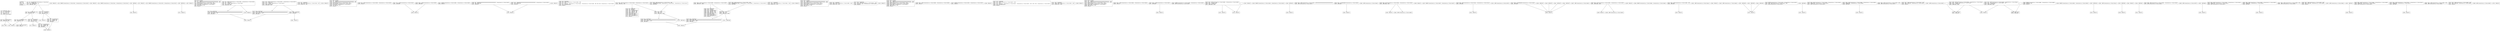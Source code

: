 digraph G {graph [fontname = "consolas"];node [fontname = "consolas"];edge [fontname = "consolas"];ff [label="{_dispatch\lHash: 0x0\lStart: 0x0\lArguments: []\lStorage: []\l}}", shape="record" ];block_0x0 [label="0x4: MSTORE(#40, #80)\l0x7: %3 = CALLDATASIZE()\l0x8: %4 = LT(%3, #4)\l0xc: JUMPI(#37, %4)\l0xc: ICALL(_fallthrough)\l", shape="record"] ;block_0xe [label="0xe: %6 = CALLDATALOAD(\<Unresolved sp:-1 block:0xe\>)\l0x11: %8 = SHR(#e0, %6)\l0x18: %10 = EQ(#85e0918e, %8)\l0x1c: JUMPI(#42, %10)\l", shape="record"] ;block_0x1d [label="0x23: %13 = EQ(#b2169026, %8)\l0x27: JUMPI(#6a, %13)\l", shape="record"] ;block_0x28 [label="0x2e: %16 = EQ(#d0e30db0, %8)\l0x32: JUMPI(#92, %16)\l", shape="record"] ;block_0x37 [label="0x38: %19 = CALLDATASIZE()\l0x3c: JUMPI(#3e, %19)\l", shape="record"] ;block_0x3d [label="0x3d: STOP()\l", shape="record"] ;block_0x3e [label="0x3f: INVALID()\l", shape="record"] ;block_0x40 [label="0x40: INVALID()\l", shape="record"] ;block_0x41 [label="0x41: REVERT(\<Unresolved sp:-1 block:0x41\>, \<Unresolved sp:-2 block:0x41\>)\l", shape="record"] ;block_0x42 [label="0x43: %21 = CALLVALUE()\l0x45: %22 = ISZERO(%21)\l0x49: JUMPI(#4d, %22)\l", shape="record"] ;block_0x4a [label="0x4a: INVALID()\l", shape="record"] ;block_0x4b [label="0x4b: INVALID()\l", shape="record"] ;block_0x4c [label="0x4c: REVERT(\<Unresolved sp:-1 block:0x4c\>, \<Unresolved sp:-2 block:0x4c\>)\l", shape="record"] ;block_0x4d [label="0x55: %26 = CALLDATASIZE()\l0x56: %27 = SUB(%26, #4)\l0x58: %28 = ADD(#4, %27)\l0x62: JUMP(#4b2)\l", shape="record"] ;block_0x63 [label="0x67: JUMP(#9c)\l", shape="record"] ;block_0x6a [label="0x6b: %32 = CALLVALUE()\l0x6d: %33 = ISZERO(%32)\l0x71: JUMPI(#75, %33)\l", shape="record"] ;block_0x72 [label="0x72: INVALID()\l", shape="record"] ;block_0x73 [label="0x73: INVALID()\l", shape="record"] ;block_0x74 [label="0x74: REVERT(\<Unresolved sp:-1 block:0x74\>, \<Unresolved sp:-2 block:0x74\>)\l", shape="record"] ;block_0x75 [label="0x7d: %37 = CALLDATASIZE()\l0x7e: %38 = SUB(%37, #4)\l0x80: %39 = ADD(#4, %38)\l0x8a: JUMP(#4b2)\l", shape="record"] ;block_0x8b [label="0x8f: JUMP(#21a)\l", shape="record"] ;block_0x9c [label="0x9e: INVALID()\l", shape="record"] ;block_0x9f [label="0x9f: INVALID()\l", shape="record"] ;block_0xa0 [label="0xa0: %45 = CALLER()\l0xb6: %47 = AND(#ffffffffffffffffffffffffffffffffffffffff, %45)\l0xcc: %49 = AND(#ffffffffffffffffffffffffffffffffffffffff, %47)\l0xce: MSTORE(\<Unresolved sp:-1 block:0xa0\>, %49)\l0xd1: %51 = ADD(#20, \<Unresolved sp:-1 block:0xa0\>)\l0xd4: MSTORE(%51, \<Unresolved sp:-2 block:0xa0\>)\l0xd7: %53 = ADD(#20, %51)\l0xd8: INVALID()\l", shape="record"] ;block_0xd9 [label="0xd9: %54 = SHA3(\<Unresolved sp:-1 block:0xd9\>, \<Unresolved sp:-2 block:0xd9\>)\l0xda: %55 = SLOAD(%54)\l0xdb: %56 = LT(%55, \<Unresolved sp:-3 block:0xd9\>)\l0xdc: %57 = ISZERO(%56)\l0xe0: JUMPI(#11b, %57)\l", shape="record"] ;block_0xe1 [label="0xe3: %60 = MLOAD(#40)\l0x106: MSTORE(%60, #8c379a000000000000000000000000000000000000000000000000000000000)\l0x109: %63 = ADD(#4, %60)\l0x111: JUMP(#54a)\l", shape="record"] ;block_0x112 [label="0x115: %67 = MLOAD(#40)\l0x118: %68 = SUB(\<Unresolved sp:-1 block:0x112\>, %67)\l0x11a: REVERT(%67, %68)\l", shape="record"] ;block_0x11b [label="0x11d: INVALID()\l", shape="record"] ;block_0x11e [label="0x11e: INVALID()\l", shape="record"] ;block_0x11f [label="0x11f: %69 = CALLER()\l0x135: %71 = AND(#ffffffffffffffffffffffffffffffffffffffff, %69)\l0x14b: %73 = AND(#ffffffffffffffffffffffffffffffffffffffff, %71)\l0x14d: MSTORE(\<Unresolved sp:-1 block:0x11f\>, %73)\l0x150: %75 = ADD(#20, \<Unresolved sp:-1 block:0x11f\>)\l0x153: MSTORE(%75, \<Unresolved sp:-2 block:0x11f\>)\l0x156: %77 = ADD(#20, %75)\l0x157: INVALID()\l", shape="record"] ;block_0x158 [label="0x158: %78 = SHA3(\<Unresolved sp:-1 block:0x158\>, \<Unresolved sp:-2 block:0x158\>)\l0x159: INVALID()\l", shape="record"] ;block_0x15a [label="0x15c: %79 = SLOAD(\<Unresolved sp:-2 block:0x15a\>)\l0x165: JUMP(#595)\l", shape="record"] ;block_0x166 [label="0x16c: SSTORE(\<Unresolved sp:-3 block:0x166\>, \<Unresolved sp:-1 block:0x166\>)\l0x16e: INVALID()\l", shape="record"] ;block_0x16f [label="0x185: %83 = AND(#ffffffffffffffffffffffffffffffffffffffff, \<Unresolved sp:-3 block:0x16f\>)\l0x189: %85 = MLOAD(#40)\l0x191: JUMP(#5f5)\l", shape="record"] ;block_0x192 [label="0x193: INVALID()\l", shape="record"] ;block_0x194 [label="0x196: %89 = MLOAD(#40)\l0x199: %90 = SUB(\<Unresolved sp:-2 block:0x194\>, %89)\l0x19d: %91 = GAS()\l0x19e: %92 = CALL(%91, \<Unresolved sp:-4 block:0x194\>, \<Unresolved sp:-3 block:0x194\>, %89, %90, %89, \<Unresolved sp:-1 block:0x194\>)\l0x1a3: %93 = RETURNDATASIZE()\l0x1a5: INVALID()\l", shape="record"] ;block_0x1a6 [label="0x1a7: %94 = EQ(\<Unresolved sp:-2 block:0x1a6\>, \<Unresolved sp:-1 block:0x1a6\>)\l0x1ab: JUMPI(#1cc, %94)\l", shape="record"] ;block_0x1ac [label="0x1ae: %97 = MLOAD(#40)\l0x1b3: %99 = NOT(#1f)\l0x1b6: %101 = RETURNDATASIZE()\l0x1b7: %102 = ADD(%101, #3f)\l0x1b8: %103 = AND(%102, %99)\l0x1ba: %104 = ADD(%97, %103)\l0x1bd: MSTORE(#40, %104)\l0x1be: %106 = RETURNDATASIZE()\l0x1c0: MSTORE(%97, %106)\l0x1c1: %107 = RETURNDATASIZE()\l0x1c2: INVALID()\l", shape="record"] ;block_0x1c3 [label="0x1c6: %109 = ADD(\<Unresolved sp:-4 block:0x1c3\>, #20)\l0x1c7: RETURNDATACOPY(%109, \<Unresolved sp:-1 block:0x1c3\>, \<Unresolved sp:-2 block:0x1c3\>)\l0x1cb: JUMP(#1d1)\l", shape="record"] ;block_0x1d1 [label="0x1d1: %333 = PHI()\l0x1d1: %334 = PHI()\l0x1da: JUMPI(#215, %333)\l", shape="record"] ;block_0x1db [label="0x1dd: %114 = MLOAD(#40)\l0x200: MSTORE(%114, #8c379a000000000000000000000000000000000000000000000000000000000)\l0x203: %117 = ADD(#4, %114)\l0x20b: JUMP(#653)\l", shape="record"] ;block_0x20c [label="0x20f: %121 = MLOAD(#40)\l0x212: %122 = SUB(\<Unresolved sp:-1 block:0x20c\>, %121)\l0x214: REVERT(%121, %122)\l", shape="record"] ;block_0x215 [label="0x219: JUMP(%334)\l", shape="record"] ;block_0x21a [label="0x21c: INVALID()\l", shape="record"] ;block_0x21d [label="0x21d: INVALID()\l", shape="record"] ;block_0x21e [label="0x21e: %123 = CALLER()\l0x234: %125 = AND(#ffffffffffffffffffffffffffffffffffffffff, %123)\l0x24a: %127 = AND(#ffffffffffffffffffffffffffffffffffffffff, %125)\l0x24c: MSTORE(\<Unresolved sp:-1 block:0x21e\>, %127)\l0x24f: %129 = ADD(#20, \<Unresolved sp:-1 block:0x21e\>)\l0x252: MSTORE(%129, \<Unresolved sp:-2 block:0x21e\>)\l0x255: %131 = ADD(#20, %129)\l0x256: INVALID()\l", shape="record"] ;block_0x257 [label="0x257: %132 = SHA3(\<Unresolved sp:-1 block:0x257\>, \<Unresolved sp:-2 block:0x257\>)\l0x258: %133 = SLOAD(%132)\l0x259: %134 = LT(%133, \<Unresolved sp:-3 block:0x257\>)\l0x25a: %135 = ISZERO(%134)\l0x25e: JUMPI(#299, %135)\l", shape="record"] ;block_0x25f [label="0x261: %138 = MLOAD(#40)\l0x284: MSTORE(%138, #8c379a000000000000000000000000000000000000000000000000000000000)\l0x287: %141 = ADD(#4, %138)\l0x28f: JUMP(#54a)\l", shape="record"] ;block_0x290 [label="0x293: %145 = MLOAD(#40)\l0x296: %146 = SUB(\<Unresolved sp:-1 block:0x290\>, %145)\l0x298: REVERT(%145, %146)\l", shape="record"] ;block_0x299 [label="0x2bd: %149 = MLOAD(#40)\l0x2c5: JUMP(#6bb)\l", shape="record"] ;block_0x2c6 [label="0x2c9: %153 = MLOAD(#40)\l0x2cc: %154 = SUB(\<Unresolved sp:-1 block:0x2c6\>, %153)\l0x2ce: LOG1(%153, %154, \<Unresolved sp:-2 block:0x2c6\>)\l0x2d0: INVALID()\l", shape="record"] ;block_0x2d1 [label="0x2d1: INVALID()\l", shape="record"] ;block_0x2d2 [label="0x2d2: %155 = CALLER()\l0x2e8: %157 = AND(#ffffffffffffffffffffffffffffffffffffffff, %155)\l0x2fe: %159 = AND(#ffffffffffffffffffffffffffffffffffffffff, %157)\l0x300: MSTORE(\<Unresolved sp:-1 block:0x2d2\>, %159)\l0x303: %161 = ADD(#20, \<Unresolved sp:-1 block:0x2d2\>)\l0x306: MSTORE(%161, \<Unresolved sp:-2 block:0x2d2\>)\l0x309: %163 = ADD(#20, %161)\l0x30a: INVALID()\l", shape="record"] ;block_0x30b [label="0x30b: %164 = SHA3(\<Unresolved sp:-1 block:0x30b\>, \<Unresolved sp:-2 block:0x30b\>)\l0x30c: INVALID()\l", shape="record"] ;block_0x30d [label="0x30f: %165 = SLOAD(\<Unresolved sp:-2 block:0x30d\>)\l0x318: JUMP(#595)\l", shape="record"] ;block_0x319 [label="0x31f: SSTORE(\<Unresolved sp:-3 block:0x319\>, \<Unresolved sp:-1 block:0x319\>)\l0x321: INVALID()\l", shape="record"] ;block_0x322 [label="0x338: %169 = AND(#ffffffffffffffffffffffffffffffffffffffff, \<Unresolved sp:-3 block:0x322\>)\l0x33c: %171 = MLOAD(#40)\l0x344: JUMP(#5f5)\l", shape="record"] ;block_0x345 [label="0x346: INVALID()\l", shape="record"] ;block_0x347 [label="0x349: %175 = MLOAD(#40)\l0x34c: %176 = SUB(\<Unresolved sp:-2 block:0x347\>, %175)\l0x350: %177 = GAS()\l0x351: %178 = CALL(%177, \<Unresolved sp:-4 block:0x347\>, \<Unresolved sp:-3 block:0x347\>, %175, %176, %175, \<Unresolved sp:-1 block:0x347\>)\l0x356: %179 = RETURNDATASIZE()\l0x358: INVALID()\l", shape="record"] ;block_0x359 [label="0x35a: %180 = EQ(\<Unresolved sp:-2 block:0x359\>, \<Unresolved sp:-1 block:0x359\>)\l0x35e: JUMPI(#37f, %180)\l", shape="record"] ;block_0x35f [label="0x361: %183 = MLOAD(#40)\l0x366: %185 = NOT(#1f)\l0x369: %187 = RETURNDATASIZE()\l0x36a: %188 = ADD(%187, #3f)\l0x36b: %189 = AND(%188, %185)\l0x36d: %190 = ADD(%183, %189)\l0x370: MSTORE(#40, %190)\l0x371: %192 = RETURNDATASIZE()\l0x373: MSTORE(%183, %192)\l0x374: %193 = RETURNDATASIZE()\l0x375: INVALID()\l", shape="record"] ;block_0x376 [label="0x379: %195 = ADD(\<Unresolved sp:-4 block:0x376\>, #20)\l0x37a: RETURNDATACOPY(%195, \<Unresolved sp:-1 block:0x376\>, \<Unresolved sp:-2 block:0x376\>)\l0x37e: JUMP(#384)\l", shape="record"] ;block_0x384 [label="0x384: %335 = PHI()\l0x384: %336 = PHI()\l0x38d: JUMPI(#3c8, %335)\l", shape="record"] ;block_0x38e [label="0x390: %200 = MLOAD(#40)\l0x3b3: MSTORE(%200, #8c379a000000000000000000000000000000000000000000000000000000000)\l0x3b6: %203 = ADD(#4, %200)\l0x3be: JUMP(#653)\l", shape="record"] ;block_0x3bf [label="0x3c2: %207 = MLOAD(#40)\l0x3c5: %208 = SUB(\<Unresolved sp:-1 block:0x3bf\>, %207)\l0x3c7: REVERT(%207, %208)\l", shape="record"] ;block_0x3c8 [label="0x3cc: JUMP(%336)\l", shape="record"] ;block_0x3cd [label="0x3ce: %209 = CALLVALUE()\l0x3cf: INVALID()\l", shape="record"] ;block_0x3d0 [label="0x3d0: INVALID()\l", shape="record"] ;block_0x3d1 [label="0x3d1: %210 = CALLER()\l0x3e7: %212 = AND(#ffffffffffffffffffffffffffffffffffffffff, %210)\l0x3fd: %214 = AND(#ffffffffffffffffffffffffffffffffffffffff, %212)\l0x3ff: MSTORE(\<Unresolved sp:-1 block:0x3d1\>, %214)\l0x402: %216 = ADD(#20, \<Unresolved sp:-1 block:0x3d1\>)\l0x405: MSTORE(%216, \<Unresolved sp:-2 block:0x3d1\>)\l0x408: %218 = ADD(#20, %216)\l0x409: INVALID()\l", shape="record"] ;block_0x40a [label="0x40a: %219 = SHA3(\<Unresolved sp:-1 block:0x40a\>, \<Unresolved sp:-2 block:0x40a\>)\l0x40b: INVALID()\l", shape="record"] ;block_0x40c [label="0x40e: %220 = SLOAD(\<Unresolved sp:-2 block:0x40c\>)\l0x417: JUMP(#6d9)\l", shape="record"] ;block_0x418 [label="0x41e: SSTORE(\<Unresolved sp:-3 block:0x418\>, \<Unresolved sp:-1 block:0x418\>)\l0x420: JUMP(\<Unresolved sp:-5 block:0x418\>)\l", shape="record"] ;block_0x421 [label="0x422: INVALID()\l", shape="record"] ;block_0x423 [label="0x423: INVALID()\l", shape="record"] ;block_0x424 [label="0x424: REVERT(\<Unresolved sp:-1 block:0x424\>, \<Unresolved sp:-2 block:0x424\>)\l", shape="record"] ;block_0x425 [label="0x426: INVALID()\l", shape="record"] ;block_0x427 [label="0x43d: %224 = AND(\<Unresolved sp:-2 block:0x427\>, #ffffffffffffffffffffffffffffffffffffffff)\l0x443: JUMP(\<Unresolved sp:-3 block:0x427\>)\l", shape="record"] ;block_0x444 [label="0x445: INVALID()\l", shape="record"] ;block_0x446 [label="0x44d: JUMP(#425)\l", shape="record"] ;block_0x44e [label="0x454: JUMP(\<Unresolved sp:-4 block:0x44e\>)\l", shape="record"] ;block_0x45e [label="0x460: %229 = EQ(\<Unresolved sp:-2 block:0x45e\>, \<Unresolved sp:-1 block:0x45e\>)\l0x464: JUMPI(#468, %229)\l", shape="record"] ;block_0x465 [label="0x465: INVALID()\l", shape="record"] ;block_0x466 [label="0x466: INVALID()\l", shape="record"] ;block_0x467 [label="0x467: REVERT(\<Unresolved sp:-1 block:0x467\>, \<Unresolved sp:-2 block:0x467\>)\l", shape="record"] ;block_0x468 [label="0x46a: JUMP(\<Unresolved sp:-2 block:0x468\>)\l", shape="record"] ;block_0x46b [label="0x46c: INVALID()\l", shape="record"] ;block_0x46d [label="0x46e: %231 = CALLDATALOAD(\<Unresolved sp:-2 block:0x46d\>)\l0x478: JUMP(#455)\l", shape="record"] ;block_0x479 [label="0x47e: JUMP(\<Unresolved sp:-4 block:0x479\>)\l", shape="record"] ;block_0x47f [label="0x480: INVALID()\l", shape="record"] ;block_0x481 [label="0x487: JUMP(\<Unresolved sp:-3 block:0x481\>)\l", shape="record"] ;block_0x491 [label="0x493: %236 = EQ(\<Unresolved sp:-2 block:0x491\>, \<Unresolved sp:-1 block:0x491\>)\l0x497: JUMPI(#49b, %236)\l", shape="record"] ;block_0x498 [label="0x498: INVALID()\l", shape="record"] ;block_0x499 [label="0x499: INVALID()\l", shape="record"] ;block_0x49a [label="0x49a: REVERT(\<Unresolved sp:-1 block:0x49a\>, \<Unresolved sp:-2 block:0x49a\>)\l", shape="record"] ;block_0x49b [label="0x49d: JUMP(\<Unresolved sp:-2 block:0x49b\>)\l", shape="record"] ;block_0x49e [label="0x49f: INVALID()\l", shape="record"] ;block_0x4a0 [label="0x4a1: %238 = CALLDATALOAD(\<Unresolved sp:-2 block:0x4a0\>)\l0x4ab: JUMP(#488)\l", shape="record"] ;block_0x4ac [label="0x4b1: JUMP(\<Unresolved sp:-4 block:0x4ac\>)\l", shape="record"] ;block_0x4b2 [label="0x4b3: INVALID()\l", shape="record"] ;block_0x4b4 [label="0x4b4: INVALID()\l", shape="record"] ;block_0x4b5 [label="0x4b9: %242 = SUB(\<Unresolved sp:-4 block:0x4b5\>, \<Unresolved sp:-3 block:0x4b5\>)\l0x4ba: %243 = SLT(%242, #40)\l0x4bb: %244 = ISZERO(%243)\l0x4bf: JUMPI(#4c8, %244)\l", shape="record"] ;block_0x4c7 [label="\l", shape="record"] ;block_0x4c8 [label="0x4c9: INVALID()\l", shape="record"] ;block_0x4ca [label="0x4d0: %249 = ADD(\<Unresolved sp:-4 block:0x4ca\>, \<Unresolved sp:-1 block:0x4ca\>)\l0x4d4: JUMP(#46b)\l", shape="record"] ;block_0x4d5 [label="0x4e1: %253 = ADD(\<Unresolved sp:-5 block:0x4d5\>, #20)\l0x4e5: JUMP(#49e)\l", shape="record"] ;block_0x4e6 [label="0x4ef: JUMP(\<Unresolved sp:-7 block:0x4e6\>)\l", shape="record"] ;block_0x4f0 [label="0x4f1: INVALID()\l", shape="record"] ;block_0x4f2 [label="0x4f4: MSTORE(\<Unresolved sp:-2 block:0x4f2\>, \<Unresolved sp:-3 block:0x4f2\>)\l0x4f8: %256 = ADD(\<Unresolved sp:-2 block:0x4f2\>, #20)\l0x4ff: JUMP(\<Unresolved sp:-4 block:0x4f2\>)\l", shape="record"] ;block_0x500 [label="0x522: INVALID()\l", shape="record"] ;block_0x523 [label="0x524: %258 = ADD(\<Unresolved sp:-3 block:0x523\>, \<Unresolved sp:-1 block:0x523\>)\l0x525: MSTORE(%258, \<Unresolved sp:-2 block:0x523\>)\l0x527: JUMP(\<Unresolved sp:-4 block:0x523\>)\l", shape="record"] ;block_0x528 [label="0x529: INVALID()\l", shape="record"] ;block_0x52a [label="0x533: JUMP(#4f0)\l", shape="record"] ;block_0x534 [label="0x53e: JUMP(#500)\l", shape="record"] ;block_0x53f [label="0x543: %265 = ADD(\<Unresolved sp:-2 block:0x53f\>, #20)\l0x549: JUMP(\<Unresolved sp:-3 block:0x53f\>)\l", shape="record"] ;block_0x54a [label="0x54b: INVALID()\l", shape="record"] ;block_0x54c [label="0x54f: %267 = ADD(\<Unresolved sp:-2 block:0x54c\>, #20)\l0x554: %268 = SUB(%267, \<Unresolved sp:-2 block:0x54c\>)\l0x555: INVALID()\l", shape="record"] ;block_0x556 [label="0x557: %269 = ADD(\<Unresolved sp:-4 block:0x556\>, \<Unresolved sp:-1 block:0x556\>)\l0x558: MSTORE(%269, \<Unresolved sp:-2 block:0x556\>)\l0x560: JUMP(#528)\l", shape="record"] ;block_0x561 [label="0x567: JUMP(\<Unresolved sp:-4 block:0x561\>)\l", shape="record"] ;block_0x568 [label="0x58a: INVALID()\l", shape="record"] ;block_0x58b [label="0x58b: MSTORE(\<Unresolved sp:-1 block:0x58b\>, \<Unresolved sp:-2 block:0x58b\>)\l0x590: MSTORE(#4, #11)\l0x593: INVALID()\l", shape="record"] ;block_0x594 [label="0x594: REVERT(\<Unresolved sp:-1 block:0x594\>, \<Unresolved sp:-2 block:0x594\>)\l", shape="record"] ;block_0x595 [label="0x596: INVALID()\l", shape="record"] ;block_0x597 [label="0x59e: JUMP(#47f)\l", shape="record"] ;block_0x59f [label="0x5a9: JUMP(#47f)\l", shape="record"] ;block_0x5aa [label="0x5af: %280 = SUB(\<Unresolved sp:-3 block:0x5aa\>, \<Unresolved sp:-1 block:0x5aa\>)\l0x5b4: %281 = GT(%280, \<Unresolved sp:-3 block:0x5aa\>)\l0x5b5: %282 = ISZERO(%281)\l0x5b9: JUMPI(#5c2, %282)\l", shape="record"] ;block_0x5c1 [label="\l", shape="record"] ;block_0x5c2 [label="0x5c2: %337 = PHI()\l0x5c7: JUMP(%337)\l", shape="record"] ;block_0x5c8 [label="0x5c9: INVALID()\l", shape="record"] ;block_0x5ca [label="0x5d1: JUMP(\<Unresolved sp:-4 block:0x5ca\>)\l", shape="record"] ;block_0x5d5 [label="0x5d6: INVALID()\l", shape="record"] ;block_0x5d7 [label="0x5da: INVALID()\l", shape="record"] ;block_0x5db [label="0x5df: JUMP(#5c8)\l", shape="record"] ;block_0x5e0 [label="0x5ea: JUMP(#5d2)\l", shape="record"] ;block_0x5eb [label="0x5ec: INVALID()\l", shape="record"] ;block_0x5ed [label="0x5ee: %290 = ADD(\<Unresolved sp:-3 block:0x5ed\>, \<Unresolved sp:-1 block:0x5ed\>)\l0x5f4: JUMP(\<Unresolved sp:-4 block:0x5ed\>)\l", shape="record"] ;block_0x5f5 [label="0x5f6: INVALID()\l", shape="record"] ;block_0x5f7 [label="0x5fe: JUMP(#5d5)\l", shape="record"] ;block_0x5ff [label="0x608: JUMP(\<Unresolved sp:-4 block:0x5ff\>)\l", shape="record"] ;block_0x609 [label="0x62b: INVALID()\l", shape="record"] ;block_0x62c [label="0x62d: %294 = ADD(\<Unresolved sp:-3 block:0x62c\>, \<Unresolved sp:-1 block:0x62c\>)\l0x62e: MSTORE(%294, \<Unresolved sp:-2 block:0x62c\>)\l0x630: JUMP(\<Unresolved sp:-4 block:0x62c\>)\l", shape="record"] ;block_0x631 [label="0x632: INVALID()\l", shape="record"] ;block_0x633 [label="0x63c: JUMP(#4f0)\l", shape="record"] ;block_0x63d [label="0x647: JUMP(#609)\l", shape="record"] ;block_0x648 [label="0x64c: %301 = ADD(\<Unresolved sp:-2 block:0x648\>, #20)\l0x652: JUMP(\<Unresolved sp:-3 block:0x648\>)\l", shape="record"] ;block_0x653 [label="0x654: INVALID()\l", shape="record"] ;block_0x655 [label="0x658: %303 = ADD(\<Unresolved sp:-2 block:0x655\>, #20)\l0x65d: %304 = SUB(%303, \<Unresolved sp:-2 block:0x655\>)\l0x65e: INVALID()\l", shape="record"] ;block_0x65f [label="0x660: %305 = ADD(\<Unresolved sp:-4 block:0x65f\>, \<Unresolved sp:-1 block:0x65f\>)\l0x661: MSTORE(%305, \<Unresolved sp:-2 block:0x65f\>)\l0x669: JUMP(#631)\l", shape="record"] ;block_0x66a [label="0x670: JUMP(\<Unresolved sp:-4 block:0x66a\>)\l", shape="record"] ;block_0x671 [label="0x693: INVALID()\l", shape="record"] ;block_0x694 [label="0x695: %309 = ADD(\<Unresolved sp:-3 block:0x694\>, \<Unresolved sp:-1 block:0x694\>)\l0x696: MSTORE(%309, \<Unresolved sp:-2 block:0x694\>)\l0x698: JUMP(\<Unresolved sp:-4 block:0x694\>)\l", shape="record"] ;block_0x699 [label="0x69a: INVALID()\l", shape="record"] ;block_0x69b [label="0x6a4: JUMP(#4f0)\l", shape="record"] ;block_0x6a5 [label="0x6af: JUMP(#671)\l", shape="record"] ;block_0x6b0 [label="0x6b4: %316 = ADD(\<Unresolved sp:-2 block:0x6b0\>, #20)\l0x6ba: JUMP(\<Unresolved sp:-3 block:0x6b0\>)\l", shape="record"] ;block_0x6bb [label="0x6bc: INVALID()\l", shape="record"] ;block_0x6bd [label="0x6c0: %318 = ADD(\<Unresolved sp:-2 block:0x6bd\>, #20)\l0x6c5: %319 = SUB(%318, \<Unresolved sp:-2 block:0x6bd\>)\l0x6c6: INVALID()\l", shape="record"] ;block_0x6c7 [label="0x6c8: %320 = ADD(\<Unresolved sp:-4 block:0x6c7\>, \<Unresolved sp:-1 block:0x6c7\>)\l0x6c9: MSTORE(%320, \<Unresolved sp:-2 block:0x6c7\>)\l0x6d1: JUMP(#699)\l", shape="record"] ;block_0x6d2 [label="0x6d8: JUMP(\<Unresolved sp:-4 block:0x6d2\>)\l", shape="record"] ;block_0x6d9 [label="0x6da: INVALID()\l", shape="record"] ;block_0x6db [label="0x6e2: JUMP(#47f)\l", shape="record"] ;block_0x6e3 [label="0x6ed: JUMP(#47f)\l", shape="record"] ;block_0x6ee [label="0x6f3: %327 = ADD(\<Unresolved sp:-3 block:0x6ee\>, \<Unresolved sp:-1 block:0x6ee\>)\l0x6f8: %328 = GT(\<Unresolved sp:-3 block:0x6ee\>, %327)\l0x6f9: %329 = ISZERO(%328)\l0x6fd: JUMPI(#706, %329)\l", shape="record"] ;block_0x705 [label="\l", shape="record"] ;block_0x706 [label="0x706: %338 = PHI()\l0x70b: JUMP(%338)\l", shape="record"] ;block_0x70c [label="0x70c: INVALID()\l", shape="record"] ;block_0x0 -> block_0x37;block_0xe -> block_0x1d;block_0xe -> block_0x42;block_0x1d -> block_0x28;block_0x1d -> block_0x6a;block_0x28 -> block_0x3e;block_0x28 -> block_0x3cd;block_0x37 -> block_0x3d;block_0x37 -> block_0x3e;block_0x42 -> block_0x4a;block_0x42 -> block_0x4d;block_0x4d -> block_0x4b2;block_0x63 -> block_0x9c;block_0x6a -> block_0x72;block_0x6a -> block_0x75;block_0x75 -> block_0x4b2;block_0x8b -> block_0x21a;block_0xd9 -> block_0xe1;block_0xd9 -> block_0x11b;block_0xe1 -> block_0x54a;block_0x15a -> block_0x595;block_0x16f -> block_0x5f5;block_0x1a6 -> block_0x1ac;block_0x1a6 -> block_0x1d1;block_0x1c3 -> block_0x1d1;block_0x1d1 -> block_0x1db;block_0x1d1 -> block_0x215;block_0x1db -> block_0x653;block_0x257 -> block_0x25f;block_0x257 -> block_0x299;block_0x25f -> block_0x54a;block_0x299 -> block_0x6bb;block_0x30d -> block_0x595;block_0x322 -> block_0x5f5;block_0x359 -> block_0x35f;block_0x359 -> block_0x384;block_0x376 -> block_0x384;block_0x384 -> block_0x38e;block_0x384 -> block_0x3c8;block_0x38e -> block_0x653;block_0x40c -> block_0x6d9;block_0x446 -> block_0x425;block_0x45e -> block_0x465;block_0x45e -> block_0x468;block_0x46d -> block_0x444;block_0x491 -> block_0x498;block_0x491 -> block_0x49b;block_0x4a0 -> block_0x47f;block_0x4b5 -> block_0x421;block_0x4b5 -> block_0x4c8;block_0x4c7 -> block_0x4c8;block_0x4ca -> block_0x46b;block_0x4d5 -> block_0x49e;block_0x52a -> block_0x4f0;block_0x534 -> block_0x500;block_0x556 -> block_0x528;block_0x597 -> block_0x47f;block_0x59f -> block_0x47f;block_0x5aa -> block_0x568;block_0x5aa -> block_0x5c2;block_0x5c1 -> block_0x5c2;block_0x5db -> block_0x5c8;block_0x5e0 -> block_0x5eb;block_0x5f7 -> block_0x5d5;block_0x633 -> block_0x4f0;block_0x63d -> block_0x609;block_0x65f -> block_0x631;block_0x69b -> block_0x4f0;block_0x6a5 -> block_0x671;block_0x6c7 -> block_0x699;block_0x6db -> block_0x47f;block_0x6e3 -> block_0x47f;block_0x6ee -> block_0x568;block_0x6ee -> block_0x706;block_0x705 -> block_0x706;}